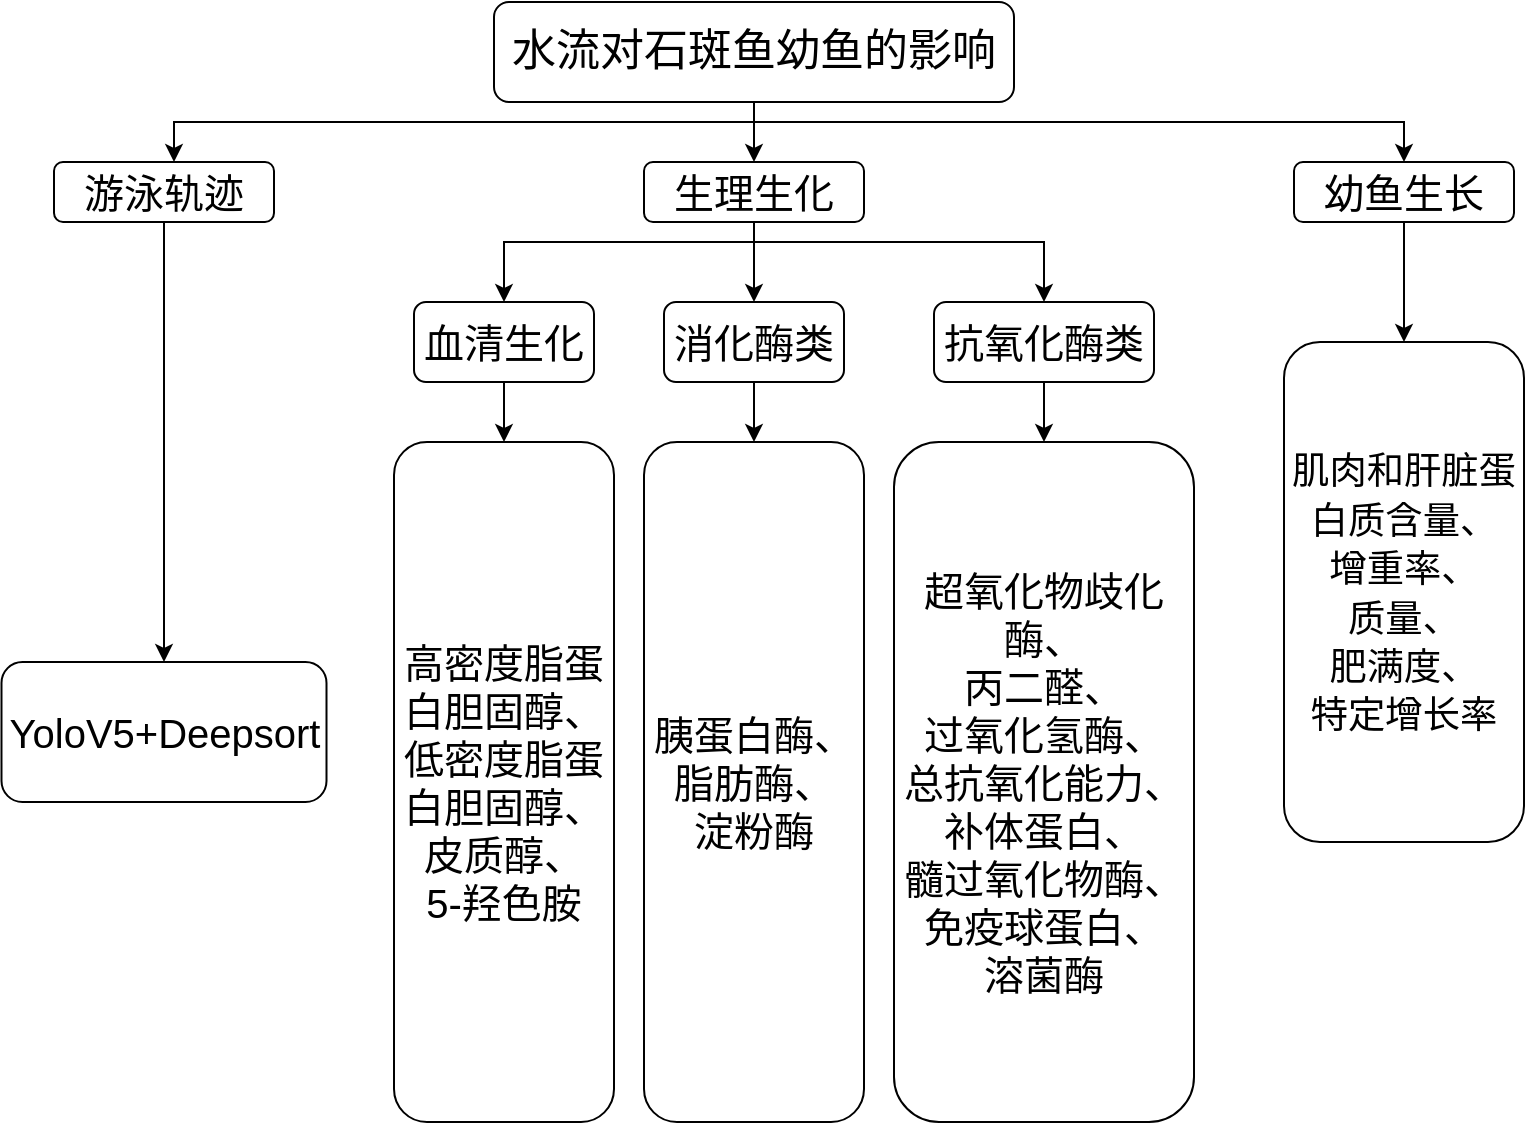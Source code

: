 <mxfile version="20.5.3" type="github">
  <diagram id="EdVVnSpUKDNpsXRbQZlX" name="第 1 页">
    <mxGraphModel dx="1375" dy="754" grid="1" gridSize="10" guides="1" tooltips="1" connect="1" arrows="1" fold="1" page="1" pageScale="1" pageWidth="827" pageHeight="1169" math="0" shadow="0">
      <root>
        <mxCell id="0" />
        <mxCell id="1" parent="0" />
        <mxCell id="8oeglLmzysRH4-Na7aNM-22" style="edgeStyle=orthogonalEdgeStyle;rounded=0;orthogonalLoop=1;jettySize=auto;html=1;fontSize=20;" edge="1" parent="1" source="8oeglLmzysRH4-Na7aNM-6" target="8oeglLmzysRH4-Na7aNM-16">
          <mxGeometry relative="1" as="geometry">
            <Array as="points">
              <mxPoint x="410" y="70" />
              <mxPoint x="120" y="70" />
            </Array>
          </mxGeometry>
        </mxCell>
        <mxCell id="8oeglLmzysRH4-Na7aNM-28" style="edgeStyle=orthogonalEdgeStyle;rounded=0;orthogonalLoop=1;jettySize=auto;html=1;fontSize=20;" edge="1" parent="1" source="8oeglLmzysRH4-Na7aNM-6" target="8oeglLmzysRH4-Na7aNM-18">
          <mxGeometry relative="1" as="geometry" />
        </mxCell>
        <mxCell id="8oeglLmzysRH4-Na7aNM-36" style="edgeStyle=orthogonalEdgeStyle;rounded=0;orthogonalLoop=1;jettySize=auto;html=1;fontSize=20;" edge="1" parent="1" source="8oeglLmzysRH4-Na7aNM-6" target="8oeglLmzysRH4-Na7aNM-17">
          <mxGeometry relative="1" as="geometry">
            <Array as="points">
              <mxPoint x="410" y="70" />
              <mxPoint x="735" y="70" />
            </Array>
          </mxGeometry>
        </mxCell>
        <mxCell id="8oeglLmzysRH4-Na7aNM-6" value="&lt;font style=&quot;font-size: 22px;&quot;&gt;水流对石斑鱼幼鱼的影响&lt;/font&gt;" style="rounded=1;whiteSpace=wrap;html=1;fontSize=22;" vertex="1" parent="1">
          <mxGeometry x="280" y="10" width="260" height="50" as="geometry" />
        </mxCell>
        <mxCell id="8oeglLmzysRH4-Na7aNM-21" style="edgeStyle=orthogonalEdgeStyle;rounded=0;orthogonalLoop=1;jettySize=auto;html=1;entryX=0.5;entryY=0;entryDx=0;entryDy=0;fontSize=20;" edge="1" parent="1" source="8oeglLmzysRH4-Na7aNM-16" target="8oeglLmzysRH4-Na7aNM-19">
          <mxGeometry relative="1" as="geometry" />
        </mxCell>
        <mxCell id="8oeglLmzysRH4-Na7aNM-16" value="游泳轨迹" style="rounded=1;whiteSpace=wrap;html=1;fontSize=20;" vertex="1" parent="1">
          <mxGeometry x="60" y="90" width="110" height="30" as="geometry" />
        </mxCell>
        <mxCell id="8oeglLmzysRH4-Na7aNM-37" style="edgeStyle=orthogonalEdgeStyle;rounded=0;orthogonalLoop=1;jettySize=auto;html=1;entryX=0.5;entryY=0;entryDx=0;entryDy=0;fontSize=20;" edge="1" parent="1" source="8oeglLmzysRH4-Na7aNM-17" target="8oeglLmzysRH4-Na7aNM-35">
          <mxGeometry relative="1" as="geometry" />
        </mxCell>
        <mxCell id="8oeglLmzysRH4-Na7aNM-17" value="幼鱼生长" style="rounded=1;whiteSpace=wrap;html=1;fontSize=20;" vertex="1" parent="1">
          <mxGeometry x="680" y="90" width="110" height="30" as="geometry" />
        </mxCell>
        <mxCell id="8oeglLmzysRH4-Na7aNM-29" style="edgeStyle=orthogonalEdgeStyle;rounded=0;orthogonalLoop=1;jettySize=auto;html=1;fontSize=20;" edge="1" parent="1" source="8oeglLmzysRH4-Na7aNM-18" target="8oeglLmzysRH4-Na7aNM-20">
          <mxGeometry relative="1" as="geometry">
            <Array as="points">
              <mxPoint x="410" y="130" />
              <mxPoint x="285" y="130" />
            </Array>
          </mxGeometry>
        </mxCell>
        <mxCell id="8oeglLmzysRH4-Na7aNM-30" style="edgeStyle=orthogonalEdgeStyle;rounded=0;orthogonalLoop=1;jettySize=auto;html=1;entryX=0.5;entryY=0;entryDx=0;entryDy=0;fontSize=20;" edge="1" parent="1" source="8oeglLmzysRH4-Na7aNM-18" target="8oeglLmzysRH4-Na7aNM-23">
          <mxGeometry relative="1" as="geometry" />
        </mxCell>
        <mxCell id="8oeglLmzysRH4-Na7aNM-31" style="edgeStyle=orthogonalEdgeStyle;rounded=0;orthogonalLoop=1;jettySize=auto;html=1;entryX=0.5;entryY=0;entryDx=0;entryDy=0;fontSize=20;" edge="1" parent="1" source="8oeglLmzysRH4-Na7aNM-18" target="8oeglLmzysRH4-Na7aNM-24">
          <mxGeometry relative="1" as="geometry">
            <Array as="points">
              <mxPoint x="410" y="130" />
              <mxPoint x="555" y="130" />
            </Array>
          </mxGeometry>
        </mxCell>
        <mxCell id="8oeglLmzysRH4-Na7aNM-18" value="生理生化" style="rounded=1;whiteSpace=wrap;html=1;fontSize=20;" vertex="1" parent="1">
          <mxGeometry x="355" y="90" width="110" height="30" as="geometry" />
        </mxCell>
        <mxCell id="8oeglLmzysRH4-Na7aNM-19" value="YoloV5+Deepsort" style="rounded=1;whiteSpace=wrap;html=1;fontSize=20;" vertex="1" parent="1">
          <mxGeometry x="33.75" y="340" width="162.5" height="70" as="geometry" />
        </mxCell>
        <mxCell id="8oeglLmzysRH4-Na7aNM-32" style="edgeStyle=orthogonalEdgeStyle;rounded=0;orthogonalLoop=1;jettySize=auto;html=1;entryX=0.5;entryY=0;entryDx=0;entryDy=0;fontSize=20;" edge="1" parent="1" source="8oeglLmzysRH4-Na7aNM-20" target="8oeglLmzysRH4-Na7aNM-25">
          <mxGeometry relative="1" as="geometry" />
        </mxCell>
        <mxCell id="8oeglLmzysRH4-Na7aNM-20" value="血清生化" style="rounded=1;whiteSpace=wrap;html=1;fontSize=20;align=center;" vertex="1" parent="1">
          <mxGeometry x="240" y="160" width="90" height="40" as="geometry" />
        </mxCell>
        <mxCell id="8oeglLmzysRH4-Na7aNM-33" style="edgeStyle=orthogonalEdgeStyle;rounded=0;orthogonalLoop=1;jettySize=auto;html=1;fontSize=20;" edge="1" parent="1" source="8oeglLmzysRH4-Na7aNM-23" target="8oeglLmzysRH4-Na7aNM-26">
          <mxGeometry relative="1" as="geometry" />
        </mxCell>
        <mxCell id="8oeglLmzysRH4-Na7aNM-23" value="消化酶类" style="rounded=1;whiteSpace=wrap;html=1;fontSize=20;align=center;" vertex="1" parent="1">
          <mxGeometry x="365" y="160" width="90" height="40" as="geometry" />
        </mxCell>
        <mxCell id="8oeglLmzysRH4-Na7aNM-34" style="edgeStyle=orthogonalEdgeStyle;rounded=0;orthogonalLoop=1;jettySize=auto;html=1;fontSize=20;" edge="1" parent="1" source="8oeglLmzysRH4-Na7aNM-24" target="8oeglLmzysRH4-Na7aNM-27">
          <mxGeometry relative="1" as="geometry" />
        </mxCell>
        <mxCell id="8oeglLmzysRH4-Na7aNM-24" value="抗氧化酶类" style="rounded=1;whiteSpace=wrap;html=1;fontSize=20;align=center;" vertex="1" parent="1">
          <mxGeometry x="500" y="160" width="110" height="40" as="geometry" />
        </mxCell>
        <mxCell id="8oeglLmzysRH4-Na7aNM-25" value="高密度脂蛋白胆固醇、&lt;br&gt;低密度脂蛋白胆固醇、&lt;br&gt;皮质醇、&lt;br&gt;5-羟色胺" style="rounded=1;whiteSpace=wrap;html=1;fontSize=20;align=center;" vertex="1" parent="1">
          <mxGeometry x="230" y="230" width="110" height="340" as="geometry" />
        </mxCell>
        <mxCell id="8oeglLmzysRH4-Na7aNM-26" value="胰蛋白酶、&lt;br&gt;脂肪酶、&lt;br&gt;淀粉酶" style="rounded=1;whiteSpace=wrap;html=1;fontSize=20;align=center;" vertex="1" parent="1">
          <mxGeometry x="355" y="230" width="110" height="340" as="geometry" />
        </mxCell>
        <mxCell id="8oeglLmzysRH4-Na7aNM-27" value="超氧化物歧化酶、&lt;br&gt;丙二醛、&lt;br&gt;过氧化氢酶、&lt;br&gt;总抗氧化能力、&lt;br&gt;补体蛋白、&lt;br&gt;髓过氧化物酶、&lt;br&gt;免疫球蛋白、&lt;br&gt;溶菌酶" style="rounded=1;whiteSpace=wrap;html=1;fontSize=20;align=center;" vertex="1" parent="1">
          <mxGeometry x="480" y="230" width="150" height="340" as="geometry" />
        </mxCell>
        <mxCell id="8oeglLmzysRH4-Na7aNM-35" value="&lt;span style=&quot;font-size: 14pt; font-family: 微软雅黑;&quot;&gt;肌肉&lt;/span&gt;&lt;span style=&quot;font-size: 14pt; font-family: 微软雅黑;&quot;&gt;和肝脏蛋白质含量、&lt;br&gt;增重率、&lt;br&gt;质量、&lt;br&gt;肥满度、&lt;br&gt;特定增长率&lt;/span&gt;" style="rounded=1;whiteSpace=wrap;html=1;fontSize=20;align=center;" vertex="1" parent="1">
          <mxGeometry x="675" y="180" width="120" height="250" as="geometry" />
        </mxCell>
      </root>
    </mxGraphModel>
  </diagram>
</mxfile>
